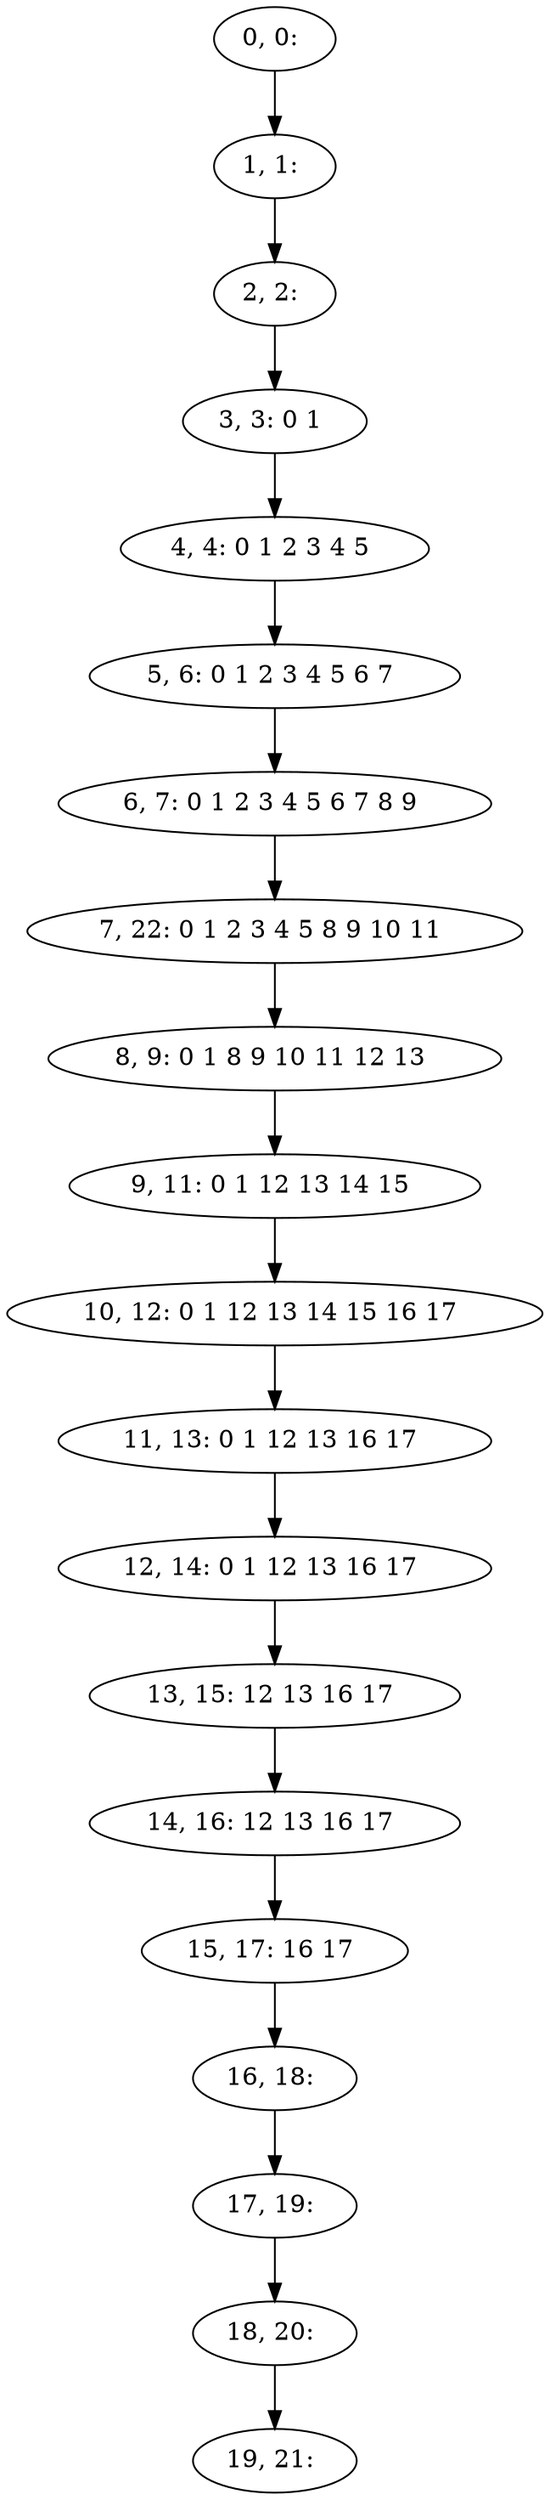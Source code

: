 digraph G {
0[label="0, 0: "];
1[label="1, 1: "];
2[label="2, 2: "];
3[label="3, 3: 0 1 "];
4[label="4, 4: 0 1 2 3 4 5 "];
5[label="5, 6: 0 1 2 3 4 5 6 7 "];
6[label="6, 7: 0 1 2 3 4 5 6 7 8 9 "];
7[label="7, 22: 0 1 2 3 4 5 8 9 10 11 "];
8[label="8, 9: 0 1 8 9 10 11 12 13 "];
9[label="9, 11: 0 1 12 13 14 15 "];
10[label="10, 12: 0 1 12 13 14 15 16 17 "];
11[label="11, 13: 0 1 12 13 16 17 "];
12[label="12, 14: 0 1 12 13 16 17 "];
13[label="13, 15: 12 13 16 17 "];
14[label="14, 16: 12 13 16 17 "];
15[label="15, 17: 16 17 "];
16[label="16, 18: "];
17[label="17, 19: "];
18[label="18, 20: "];
19[label="19, 21: "];
0->1 ;
1->2 ;
2->3 ;
3->4 ;
4->5 ;
5->6 ;
6->7 ;
7->8 ;
8->9 ;
9->10 ;
10->11 ;
11->12 ;
12->13 ;
13->14 ;
14->15 ;
15->16 ;
16->17 ;
17->18 ;
18->19 ;
}
